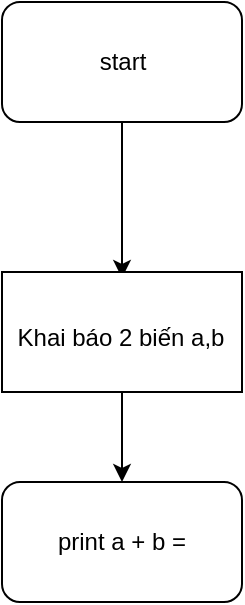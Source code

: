 <mxfile version="25.0.3">
  <diagram name="Trang-1" id="_li6FLXtPa4dHnsSss5G">
    <mxGraphModel grid="0" page="0" gridSize="10" guides="1" tooltips="1" connect="1" arrows="1" fold="1" pageScale="1" pageWidth="827" pageHeight="1169" math="0" shadow="0">
      <root>
        <mxCell id="0" />
        <mxCell id="1" parent="0" />
        <mxCell id="JjIkbG9La5BVf3LTWZLL-2" value="" style="rounded=1;whiteSpace=wrap;html=1;" vertex="1" parent="1">
          <mxGeometry x="298" y="181" width="120" height="60" as="geometry" />
        </mxCell>
        <mxCell id="JjIkbG9La5BVf3LTWZLL-3" value="start" style="text;html=1;align=center;verticalAlign=middle;whiteSpace=wrap;rounded=0;" vertex="1" parent="1">
          <mxGeometry x="300.5" y="185.5" width="115" height="51" as="geometry" />
        </mxCell>
        <mxCell id="JjIkbG9La5BVf3LTWZLL-4" value="" style="endArrow=classic;html=1;rounded=0;exitX=0.5;exitY=1;exitDx=0;exitDy=0;" edge="1" parent="1" source="JjIkbG9La5BVf3LTWZLL-2">
          <mxGeometry width="50" height="50" relative="1" as="geometry">
            <mxPoint x="333" y="320" as="sourcePoint" />
            <mxPoint x="358" y="319" as="targetPoint" />
          </mxGeometry>
        </mxCell>
        <mxCell id="JjIkbG9La5BVf3LTWZLL-10" value="" style="edgeStyle=orthogonalEdgeStyle;rounded=0;orthogonalLoop=1;jettySize=auto;html=1;" edge="1" parent="1" source="JjIkbG9La5BVf3LTWZLL-5" target="JjIkbG9La5BVf3LTWZLL-9">
          <mxGeometry relative="1" as="geometry" />
        </mxCell>
        <mxCell id="JjIkbG9La5BVf3LTWZLL-5" value="" style="rounded=0;whiteSpace=wrap;html=1;" vertex="1" parent="1">
          <mxGeometry x="298" y="316" width="120" height="60" as="geometry" />
        </mxCell>
        <mxCell id="JjIkbG9La5BVf3LTWZLL-6" value="Khai báo 2 biến a,b" style="text;html=1;align=center;verticalAlign=middle;whiteSpace=wrap;rounded=0;" vertex="1" parent="1">
          <mxGeometry x="298" y="319" width="119" height="60" as="geometry" />
        </mxCell>
        <mxCell id="JjIkbG9La5BVf3LTWZLL-9" value="" style="rounded=1;whiteSpace=wrap;html=1;" vertex="1" parent="1">
          <mxGeometry x="298" y="421" width="120" height="60" as="geometry" />
        </mxCell>
        <mxCell id="JjIkbG9La5BVf3LTWZLL-11" value="print a + b =" style="text;html=1;align=center;verticalAlign=middle;whiteSpace=wrap;rounded=0;" vertex="1" parent="1">
          <mxGeometry x="316" y="426.5" width="84" height="49" as="geometry" />
        </mxCell>
      </root>
    </mxGraphModel>
  </diagram>
</mxfile>
